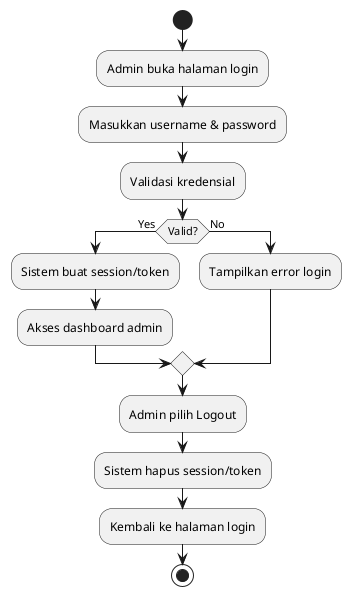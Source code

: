 @startuml UC_AdminLogin

start
:Admin buka halaman login;
:Masukkan username & password;
:Validasi kredensial;
if (Valid?) then (Yes)
    :Sistem buat session/token;
    :Akses dashboard admin;
else (No)
    :Tampilkan error login;
endif

:Admin pilih Logout;
:Sistem hapus session/token;
:Kembali ke halaman login;
stop

@enduml
